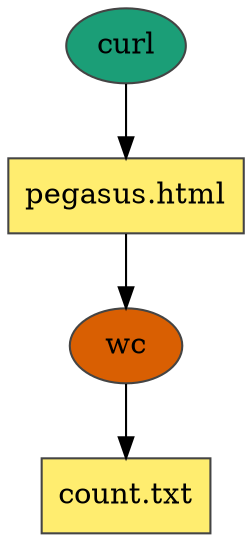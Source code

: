 digraph dag {
    ratio=fill
    node [style=filled,color="#444444",fillcolor="#ffed6f"]
    edge [arrowhead=normal,arrowsize=1.0]

    "ID0000001" [shape=ellipse,fillcolor="#1b9e77",label="curl"]
    "ID0000002" [shape=ellipse,fillcolor="#d95f02",label="wc"]

    "count.txt" [shape=rect,label="count.txt"]
    "pegasus.html" [shape=rect,label="pegasus.html"]

    "ID0000001" -> "pegasus.html"
    "pegasus.html" -> "ID0000002"
    "ID0000002" -> "count.txt"
}
